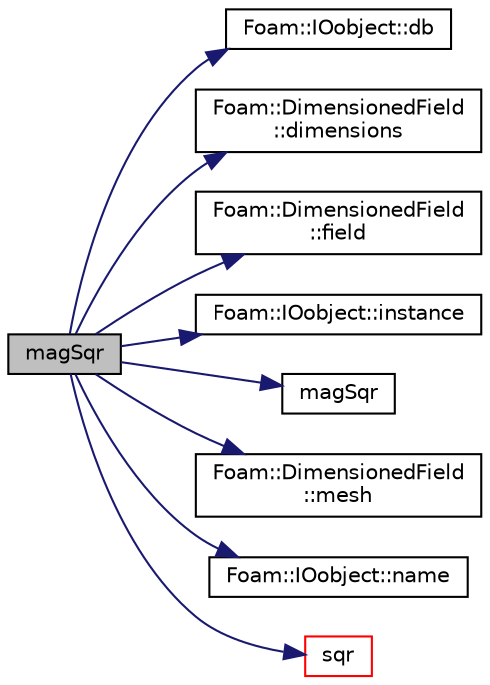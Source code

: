 digraph "magSqr"
{
  bgcolor="transparent";
  edge [fontname="Helvetica",fontsize="10",labelfontname="Helvetica",labelfontsize="10"];
  node [fontname="Helvetica",fontsize="10",shape=record];
  rankdir="LR";
  Node62456 [label="magSqr",height=0.2,width=0.4,color="black", fillcolor="grey75", style="filled", fontcolor="black"];
  Node62456 -> Node62457 [color="midnightblue",fontsize="10",style="solid",fontname="Helvetica"];
  Node62457 [label="Foam::IOobject::db",height=0.2,width=0.4,color="black",URL="$a27249.html#a65cc75d9f80b1df5c3184fb2274a97f1",tooltip="Return the local objectRegistry. "];
  Node62456 -> Node62458 [color="midnightblue",fontsize="10",style="solid",fontname="Helvetica"];
  Node62458 [label="Foam::DimensionedField\l::dimensions",height=0.2,width=0.4,color="black",URL="$a27497.html#a512673c2674ca2d38885f1bb5f6994fb",tooltip="Return dimensions. "];
  Node62456 -> Node62459 [color="midnightblue",fontsize="10",style="solid",fontname="Helvetica"];
  Node62459 [label="Foam::DimensionedField\l::field",height=0.2,width=0.4,color="black",URL="$a27497.html#ac2dbc74fd80315697e3bfbe57956ad89"];
  Node62456 -> Node62460 [color="midnightblue",fontsize="10",style="solid",fontname="Helvetica"];
  Node62460 [label="Foam::IOobject::instance",height=0.2,width=0.4,color="black",URL="$a27249.html#acac6de003b420b848571b5064e50ed89"];
  Node62456 -> Node62461 [color="midnightblue",fontsize="10",style="solid",fontname="Helvetica"];
  Node62461 [label="magSqr",height=0.2,width=0.4,color="black",URL="$a21851.html#ae6fff2c6981e6d9618aa5038e69def6e"];
  Node62456 -> Node62462 [color="midnightblue",fontsize="10",style="solid",fontname="Helvetica"];
  Node62462 [label="Foam::DimensionedField\l::mesh",height=0.2,width=0.4,color="black",URL="$a27497.html#a8f1110830348a1448a14ab5e3cf47e3b",tooltip="Return mesh. "];
  Node62456 -> Node62463 [color="midnightblue",fontsize="10",style="solid",fontname="Helvetica"];
  Node62463 [label="Foam::IOobject::name",height=0.2,width=0.4,color="black",URL="$a27249.html#acc80e00a8ac919288fb55bd14cc88bf6",tooltip="Return name. "];
  Node62456 -> Node62464 [color="midnightblue",fontsize="10",style="solid",fontname="Helvetica"];
  Node62464 [label="sqr",height=0.2,width=0.4,color="red",URL="$a21851.html#a277dc11c581d53826ab5090b08f3b17b"];
}
